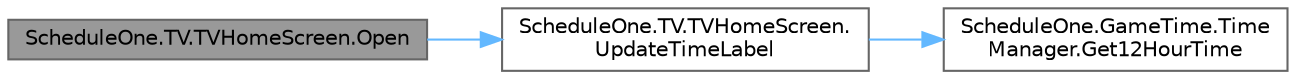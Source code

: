 digraph "ScheduleOne.TV.TVHomeScreen.Open"
{
 // LATEX_PDF_SIZE
  bgcolor="transparent";
  edge [fontname=Helvetica,fontsize=10,labelfontname=Helvetica,labelfontsize=10];
  node [fontname=Helvetica,fontsize=10,shape=box,height=0.2,width=0.4];
  rankdir="LR";
  Node1 [id="Node000001",label="ScheduleOne.TV.TVHomeScreen.Open",height=0.2,width=0.4,color="gray40", fillcolor="grey60", style="filled", fontcolor="black",tooltip=" "];
  Node1 -> Node2 [id="edge1_Node000001_Node000002",color="steelblue1",style="solid",tooltip=" "];
  Node2 [id="Node000002",label="ScheduleOne.TV.TVHomeScreen.\lUpdateTimeLabel",height=0.2,width=0.4,color="grey40", fillcolor="white", style="filled",URL="$class_schedule_one_1_1_t_v_1_1_t_v_home_screen.html#ad89b1cf81d42d04997a26f17bce28c78",tooltip=" "];
  Node2 -> Node3 [id="edge2_Node000002_Node000003",color="steelblue1",style="solid",tooltip=" "];
  Node3 [id="Node000003",label="ScheduleOne.GameTime.Time\lManager.Get12HourTime",height=0.2,width=0.4,color="grey40", fillcolor="white", style="filled",URL="$class_schedule_one_1_1_game_time_1_1_time_manager.html#ad803251c77183cbc7e78458c04a12b10",tooltip=" "];
}
